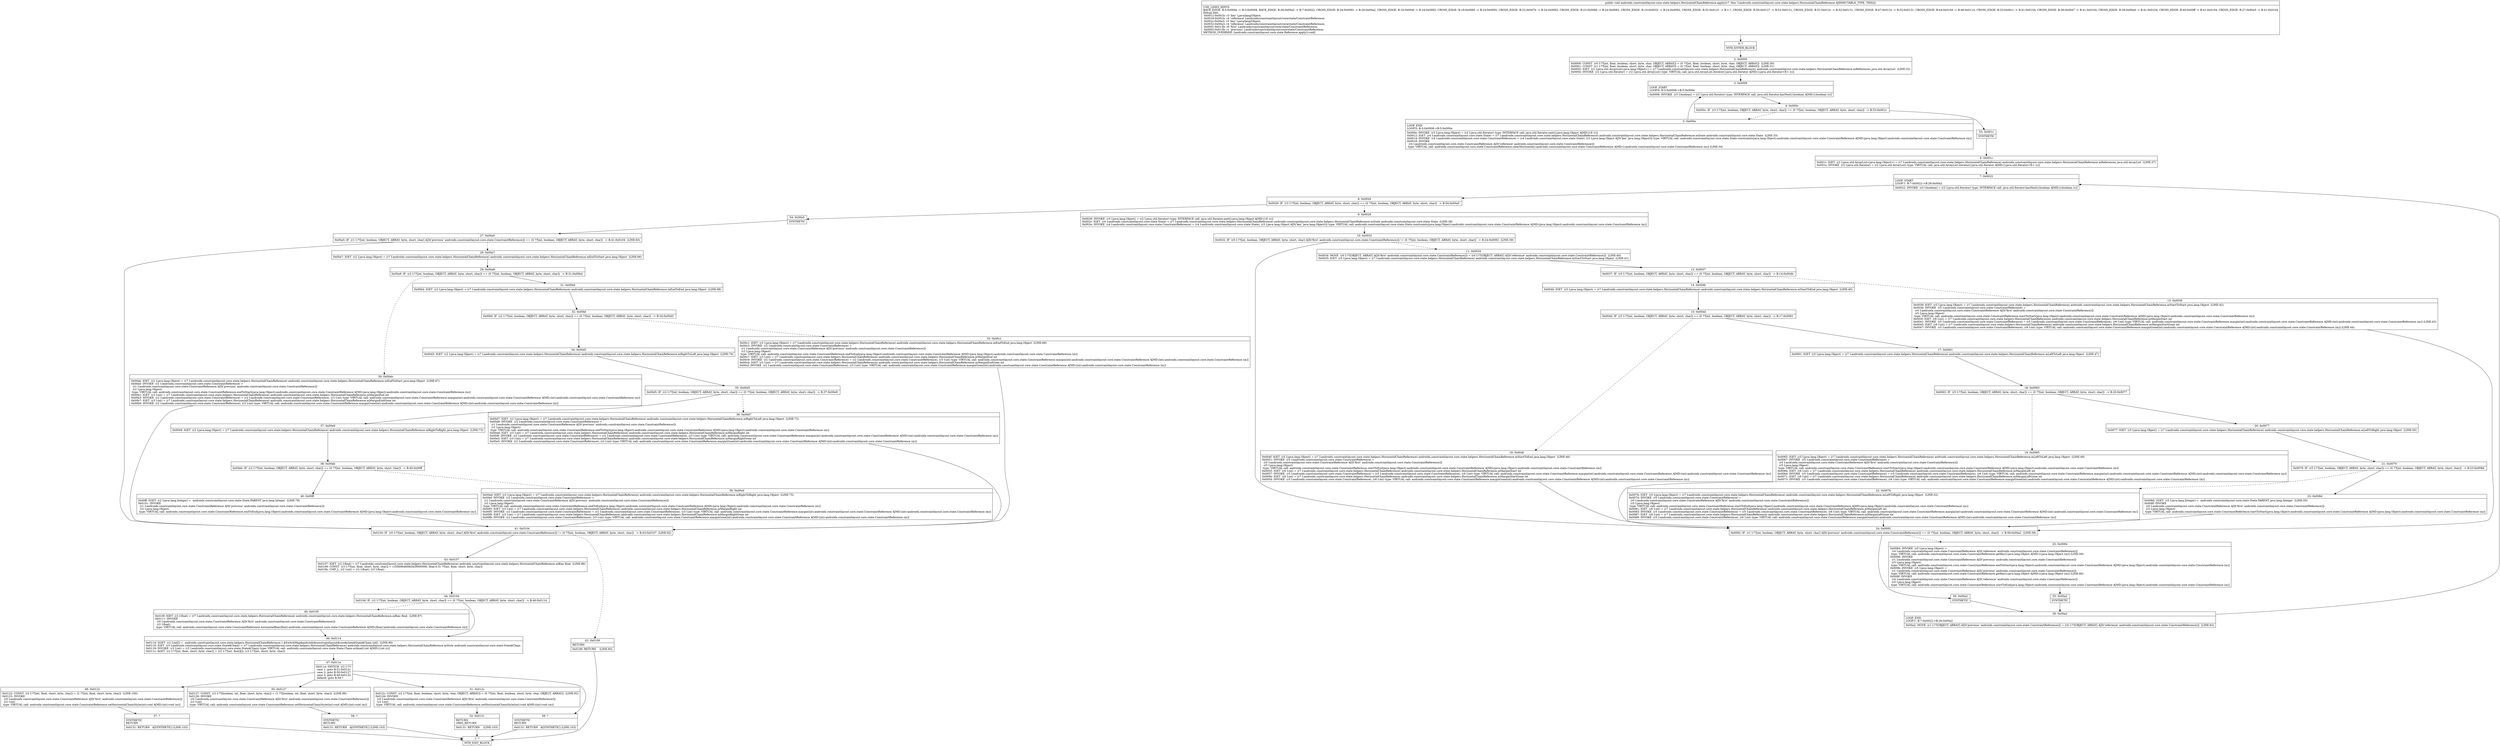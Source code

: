 digraph "CFG forandroidx.constraintlayout.core.state.helpers.HorizontalChainReference.apply()V" {
Node_0 [shape=record,label="{0\:\ ?|MTH_ENTER_BLOCK\l}"];
Node_2 [shape=record,label="{2\:\ 0x0000|0x0000: CONST  (r0 I:??[int, float, boolean, short, byte, char, OBJECT, ARRAY]) = (0 ??[int, float, boolean, short, byte, char, OBJECT, ARRAY])  (LINE:30)\l0x0001: CONST  (r1 I:??[int, float, boolean, short, byte, char, OBJECT, ARRAY]) = (0 ??[int, float, boolean, short, byte, char, OBJECT, ARRAY])  (LINE:31)\l0x0002: IGET  (r2 I:java.util.ArrayList\<java.lang.Object\>) = (r7 I:androidx.constraintlayout.core.state.helpers.HorizontalChainReference) androidx.constraintlayout.core.state.helpers.HorizontalChainReference.mReferences java.util.ArrayList  (LINE:32)\l0x0004: INVOKE  (r2 I:java.util.Iterator) = (r2 I:java.util.ArrayList) type: VIRTUAL call: java.util.ArrayList.iterator():java.util.Iterator A[MD:():java.util.Iterator\<E\> (c)]\l}"];
Node_3 [shape=record,label="{3\:\ 0x0008|LOOP_START\lLOOP:0: B:3:0x0008\-\>B:5:0x000e\l|0x0008: INVOKE  (r3 I:boolean) = (r2 I:java.util.Iterator) type: INTERFACE call: java.util.Iterator.hasNext():boolean A[MD:():boolean (c)]\l}"];
Node_4 [shape=record,label="{4\:\ 0x000c|0x000c: IF  (r3 I:??[int, boolean, OBJECT, ARRAY, byte, short, char]) == (0 ??[int, boolean, OBJECT, ARRAY, byte, short, char])  \-\> B:53:0x001c \l}"];
Node_5 [shape=record,label="{5\:\ 0x000e|LOOP_END\lLOOP:0: B:3:0x0008\-\>B:5:0x000e\l|0x000e: INVOKE  (r3 I:java.lang.Object) = (r2 I:java.util.Iterator) type: INTERFACE call: java.util.Iterator.next():java.lang.Object A[MD:():E (c)]\l0x0012: IGET  (r4 I:androidx.constraintlayout.core.state.State) = (r7 I:androidx.constraintlayout.core.state.helpers.HorizontalChainReference) androidx.constraintlayout.core.state.helpers.HorizontalChainReference.mState androidx.constraintlayout.core.state.State  (LINE:33)\l0x0014: INVOKE  (r4 I:androidx.constraintlayout.core.state.ConstraintReference) = (r4 I:androidx.constraintlayout.core.state.State), (r3 I:java.lang.Object A[D('key' java.lang.Object)]) type: VIRTUAL call: androidx.constraintlayout.core.state.State.constraints(java.lang.Object):androidx.constraintlayout.core.state.ConstraintReference A[MD:(java.lang.Object):androidx.constraintlayout.core.state.ConstraintReference (m)]\l0x0018: INVOKE  \l  (r4 I:androidx.constraintlayout.core.state.ConstraintReference A[D('reference' androidx.constraintlayout.core.state.ConstraintReference)])\l type: VIRTUAL call: androidx.constraintlayout.core.state.ConstraintReference.clearHorizontal():androidx.constraintlayout.core.state.ConstraintReference A[MD:():androidx.constraintlayout.core.state.ConstraintReference (m)] (LINE:34)\l}"];
Node_53 [shape=record,label="{53\:\ 0x001c|SYNTHETIC\l}"];
Node_6 [shape=record,label="{6\:\ 0x001c|0x001c: IGET  (r2 I:java.util.ArrayList\<java.lang.Object\>) = (r7 I:androidx.constraintlayout.core.state.helpers.HorizontalChainReference) androidx.constraintlayout.core.state.helpers.HorizontalChainReference.mReferences java.util.ArrayList  (LINE:37)\l0x001e: INVOKE  (r2 I:java.util.Iterator) = (r2 I:java.util.ArrayList) type: VIRTUAL call: java.util.ArrayList.iterator():java.util.Iterator A[MD:():java.util.Iterator\<E\> (c)]\l}"];
Node_7 [shape=record,label="{7\:\ 0x0022|LOOP_START\lLOOP:1: B:7:0x0022\-\>B:26:0x00a2\l|0x0022: INVOKE  (r3 I:boolean) = (r2 I:java.util.Iterator) type: INTERFACE call: java.util.Iterator.hasNext():boolean A[MD:():boolean (c)]\l}"];
Node_8 [shape=record,label="{8\:\ 0x0026|0x0026: IF  (r3 I:??[int, boolean, OBJECT, ARRAY, byte, short, char]) == (0 ??[int, boolean, OBJECT, ARRAY, byte, short, char])  \-\> B:54:0x00a5 \l}"];
Node_9 [shape=record,label="{9\:\ 0x0028|0x0028: INVOKE  (r3 I:java.lang.Object) = (r2 I:java.util.Iterator) type: INTERFACE call: java.util.Iterator.next():java.lang.Object A[MD:():E (c)]\l0x002c: IGET  (r4 I:androidx.constraintlayout.core.state.State) = (r7 I:androidx.constraintlayout.core.state.helpers.HorizontalChainReference) androidx.constraintlayout.core.state.helpers.HorizontalChainReference.mState androidx.constraintlayout.core.state.State  (LINE:38)\l0x002e: INVOKE  (r4 I:androidx.constraintlayout.core.state.ConstraintReference) = (r4 I:androidx.constraintlayout.core.state.State), (r3 I:java.lang.Object A[D('key' java.lang.Object)]) type: VIRTUAL call: androidx.constraintlayout.core.state.State.constraints(java.lang.Object):androidx.constraintlayout.core.state.ConstraintReference A[MD:(java.lang.Object):androidx.constraintlayout.core.state.ConstraintReference (m)]\l}"];
Node_10 [shape=record,label="{10\:\ 0x0032|0x0032: IF  (r0 I:??[int, boolean, OBJECT, ARRAY, byte, short, char] A[D('first' androidx.constraintlayout.core.state.ConstraintReference)]) != (0 ??[int, boolean, OBJECT, ARRAY, byte, short, char])  \-\> B:24:0x0092  (LINE:39)\l}"];
Node_11 [shape=record,label="{11\:\ 0x0034|0x0034: MOVE  (r0 I:??[OBJECT, ARRAY] A[D('first' androidx.constraintlayout.core.state.ConstraintReference)]) = (r4 I:??[OBJECT, ARRAY] A[D('reference' androidx.constraintlayout.core.state.ConstraintReference)])  (LINE:40)\l0x0035: IGET  (r5 I:java.lang.Object) = (r7 I:androidx.constraintlayout.core.state.helpers.HorizontalChainReference) androidx.constraintlayout.core.state.helpers.HorizontalChainReference.mStartToStart java.lang.Object  (LINE:41)\l}"];
Node_12 [shape=record,label="{12\:\ 0x0037|0x0037: IF  (r5 I:??[int, boolean, OBJECT, ARRAY, byte, short, char]) == (0 ??[int, boolean, OBJECT, ARRAY, byte, short, char])  \-\> B:14:0x004b \l}"];
Node_13 [shape=record,label="{13\:\ 0x0039|0x0039: IGET  (r5 I:java.lang.Object) = (r7 I:androidx.constraintlayout.core.state.helpers.HorizontalChainReference) androidx.constraintlayout.core.state.helpers.HorizontalChainReference.mStartToStart java.lang.Object  (LINE:42)\l0x003b: INVOKE  (r5 I:androidx.constraintlayout.core.state.ConstraintReference) = \l  (r0 I:androidx.constraintlayout.core.state.ConstraintReference A[D('first' androidx.constraintlayout.core.state.ConstraintReference)])\l  (r5 I:java.lang.Object)\l type: VIRTUAL call: androidx.constraintlayout.core.state.ConstraintReference.startToStart(java.lang.Object):androidx.constraintlayout.core.state.ConstraintReference A[MD:(java.lang.Object):androidx.constraintlayout.core.state.ConstraintReference (m)]\l0x003f: IGET  (r6 I:int) = (r7 I:androidx.constraintlayout.core.state.helpers.HorizontalChainReference) androidx.constraintlayout.core.state.helpers.HorizontalChainReference.mMarginStart int \l0x0041: INVOKE  (r5 I:androidx.constraintlayout.core.state.ConstraintReference) = (r5 I:androidx.constraintlayout.core.state.ConstraintReference), (r6 I:int) type: VIRTUAL call: androidx.constraintlayout.core.state.ConstraintReference.margin(int):androidx.constraintlayout.core.state.ConstraintReference A[MD:(int):androidx.constraintlayout.core.state.ConstraintReference (m)] (LINE:43)\l0x0045: IGET  (r6 I:int) = (r7 I:androidx.constraintlayout.core.state.helpers.HorizontalChainReference) androidx.constraintlayout.core.state.helpers.HorizontalChainReference.mMarginStartGone int \l0x0047: INVOKE  (r5 I:androidx.constraintlayout.core.state.ConstraintReference), (r6 I:int) type: VIRTUAL call: androidx.constraintlayout.core.state.ConstraintReference.marginGone(int):androidx.constraintlayout.core.state.ConstraintReference A[MD:(int):androidx.constraintlayout.core.state.ConstraintReference (m)] (LINE:44)\l}"];
Node_14 [shape=record,label="{14\:\ 0x004b|0x004b: IGET  (r5 I:java.lang.Object) = (r7 I:androidx.constraintlayout.core.state.helpers.HorizontalChainReference) androidx.constraintlayout.core.state.helpers.HorizontalChainReference.mStartToEnd java.lang.Object  (LINE:45)\l}"];
Node_15 [shape=record,label="{15\:\ 0x004d|0x004d: IF  (r5 I:??[int, boolean, OBJECT, ARRAY, byte, short, char]) == (0 ??[int, boolean, OBJECT, ARRAY, byte, short, char])  \-\> B:17:0x0061 \l}"];
Node_16 [shape=record,label="{16\:\ 0x004f|0x004f: IGET  (r5 I:java.lang.Object) = (r7 I:androidx.constraintlayout.core.state.helpers.HorizontalChainReference) androidx.constraintlayout.core.state.helpers.HorizontalChainReference.mStartToEnd java.lang.Object  (LINE:46)\l0x0051: INVOKE  (r5 I:androidx.constraintlayout.core.state.ConstraintReference) = \l  (r0 I:androidx.constraintlayout.core.state.ConstraintReference A[D('first' androidx.constraintlayout.core.state.ConstraintReference)])\l  (r5 I:java.lang.Object)\l type: VIRTUAL call: androidx.constraintlayout.core.state.ConstraintReference.startToEnd(java.lang.Object):androidx.constraintlayout.core.state.ConstraintReference A[MD:(java.lang.Object):androidx.constraintlayout.core.state.ConstraintReference (m)]\l0x0055: IGET  (r6 I:int) = (r7 I:androidx.constraintlayout.core.state.helpers.HorizontalChainReference) androidx.constraintlayout.core.state.helpers.HorizontalChainReference.mMarginStart int \l0x0057: INVOKE  (r5 I:androidx.constraintlayout.core.state.ConstraintReference) = (r5 I:androidx.constraintlayout.core.state.ConstraintReference), (r6 I:int) type: VIRTUAL call: androidx.constraintlayout.core.state.ConstraintReference.margin(int):androidx.constraintlayout.core.state.ConstraintReference A[MD:(int):androidx.constraintlayout.core.state.ConstraintReference (m)]\l0x005b: IGET  (r6 I:int) = (r7 I:androidx.constraintlayout.core.state.helpers.HorizontalChainReference) androidx.constraintlayout.core.state.helpers.HorizontalChainReference.mMarginStartGone int \l0x005d: INVOKE  (r5 I:androidx.constraintlayout.core.state.ConstraintReference), (r6 I:int) type: VIRTUAL call: androidx.constraintlayout.core.state.ConstraintReference.marginGone(int):androidx.constraintlayout.core.state.ConstraintReference A[MD:(int):androidx.constraintlayout.core.state.ConstraintReference (m)]\l}"];
Node_17 [shape=record,label="{17\:\ 0x0061|0x0061: IGET  (r5 I:java.lang.Object) = (r7 I:androidx.constraintlayout.core.state.helpers.HorizontalChainReference) androidx.constraintlayout.core.state.helpers.HorizontalChainReference.mLeftToLeft java.lang.Object  (LINE:47)\l}"];
Node_18 [shape=record,label="{18\:\ 0x0063|0x0063: IF  (r5 I:??[int, boolean, OBJECT, ARRAY, byte, short, char]) == (0 ??[int, boolean, OBJECT, ARRAY, byte, short, char])  \-\> B:20:0x0077 \l}"];
Node_19 [shape=record,label="{19\:\ 0x0065|0x0065: IGET  (r5 I:java.lang.Object) = (r7 I:androidx.constraintlayout.core.state.helpers.HorizontalChainReference) androidx.constraintlayout.core.state.helpers.HorizontalChainReference.mLeftToLeft java.lang.Object  (LINE:49)\l0x0067: INVOKE  (r5 I:androidx.constraintlayout.core.state.ConstraintReference) = \l  (r0 I:androidx.constraintlayout.core.state.ConstraintReference A[D('first' androidx.constraintlayout.core.state.ConstraintReference)])\l  (r5 I:java.lang.Object)\l type: VIRTUAL call: androidx.constraintlayout.core.state.ConstraintReference.startToStart(java.lang.Object):androidx.constraintlayout.core.state.ConstraintReference A[MD:(java.lang.Object):androidx.constraintlayout.core.state.ConstraintReference (m)]\l0x006b: IGET  (r6 I:int) = (r7 I:androidx.constraintlayout.core.state.helpers.HorizontalChainReference) androidx.constraintlayout.core.state.helpers.HorizontalChainReference.mMarginLeft int \l0x006d: INVOKE  (r5 I:androidx.constraintlayout.core.state.ConstraintReference) = (r5 I:androidx.constraintlayout.core.state.ConstraintReference), (r6 I:int) type: VIRTUAL call: androidx.constraintlayout.core.state.ConstraintReference.margin(int):androidx.constraintlayout.core.state.ConstraintReference A[MD:(int):androidx.constraintlayout.core.state.ConstraintReference (m)]\l0x0071: IGET  (r6 I:int) = (r7 I:androidx.constraintlayout.core.state.helpers.HorizontalChainReference) androidx.constraintlayout.core.state.helpers.HorizontalChainReference.mMarginLeftGone int \l0x0073: INVOKE  (r5 I:androidx.constraintlayout.core.state.ConstraintReference), (r6 I:int) type: VIRTUAL call: androidx.constraintlayout.core.state.ConstraintReference.marginGone(int):androidx.constraintlayout.core.state.ConstraintReference A[MD:(int):androidx.constraintlayout.core.state.ConstraintReference (m)]\l}"];
Node_20 [shape=record,label="{20\:\ 0x0077|0x0077: IGET  (r5 I:java.lang.Object) = (r7 I:androidx.constraintlayout.core.state.helpers.HorizontalChainReference) androidx.constraintlayout.core.state.helpers.HorizontalChainReference.mLeftToRight java.lang.Object  (LINE:50)\l}"];
Node_21 [shape=record,label="{21\:\ 0x0079|0x0079: IF  (r5 I:??[int, boolean, OBJECT, ARRAY, byte, short, char]) == (0 ??[int, boolean, OBJECT, ARRAY, byte, short, char])  \-\> B:23:0x008d \l}"];
Node_22 [shape=record,label="{22\:\ 0x007b|0x007b: IGET  (r5 I:java.lang.Object) = (r7 I:androidx.constraintlayout.core.state.helpers.HorizontalChainReference) androidx.constraintlayout.core.state.helpers.HorizontalChainReference.mLeftToRight java.lang.Object  (LINE:52)\l0x007d: INVOKE  (r5 I:androidx.constraintlayout.core.state.ConstraintReference) = \l  (r0 I:androidx.constraintlayout.core.state.ConstraintReference A[D('first' androidx.constraintlayout.core.state.ConstraintReference)])\l  (r5 I:java.lang.Object)\l type: VIRTUAL call: androidx.constraintlayout.core.state.ConstraintReference.startToEnd(java.lang.Object):androidx.constraintlayout.core.state.ConstraintReference A[MD:(java.lang.Object):androidx.constraintlayout.core.state.ConstraintReference (m)]\l0x0081: IGET  (r6 I:int) = (r7 I:androidx.constraintlayout.core.state.helpers.HorizontalChainReference) androidx.constraintlayout.core.state.helpers.HorizontalChainReference.mMarginLeft int \l0x0083: INVOKE  (r5 I:androidx.constraintlayout.core.state.ConstraintReference) = (r5 I:androidx.constraintlayout.core.state.ConstraintReference), (r6 I:int) type: VIRTUAL call: androidx.constraintlayout.core.state.ConstraintReference.margin(int):androidx.constraintlayout.core.state.ConstraintReference A[MD:(int):androidx.constraintlayout.core.state.ConstraintReference (m)]\l0x0087: IGET  (r6 I:int) = (r7 I:androidx.constraintlayout.core.state.helpers.HorizontalChainReference) androidx.constraintlayout.core.state.helpers.HorizontalChainReference.mMarginLeftGone int \l0x0089: INVOKE  (r5 I:androidx.constraintlayout.core.state.ConstraintReference), (r6 I:int) type: VIRTUAL call: androidx.constraintlayout.core.state.ConstraintReference.marginGone(int):androidx.constraintlayout.core.state.ConstraintReference A[MD:(int):androidx.constraintlayout.core.state.ConstraintReference (m)]\l}"];
Node_23 [shape=record,label="{23\:\ 0x008d|0x008d: SGET  (r5 I:java.lang.Integer) =  androidx.constraintlayout.core.state.State.PARENT java.lang.Integer  (LINE:55)\l0x008f: INVOKE  \l  (r0 I:androidx.constraintlayout.core.state.ConstraintReference A[D('first' androidx.constraintlayout.core.state.ConstraintReference)])\l  (r5 I:java.lang.Object)\l type: VIRTUAL call: androidx.constraintlayout.core.state.ConstraintReference.startToStart(java.lang.Object):androidx.constraintlayout.core.state.ConstraintReference A[MD:(java.lang.Object):androidx.constraintlayout.core.state.ConstraintReference (m)]\l}"];
Node_24 [shape=record,label="{24\:\ 0x0092|0x0092: IF  (r1 I:??[int, boolean, OBJECT, ARRAY, byte, short, char] A[D('previous' androidx.constraintlayout.core.state.ConstraintReference)]) == (0 ??[int, boolean, OBJECT, ARRAY, byte, short, char])  \-\> B:56:0x00a2  (LINE:58)\l}"];
Node_25 [shape=record,label="{25\:\ 0x0094|0x0094: INVOKE  (r5 I:java.lang.Object) = \l  (r4 I:androidx.constraintlayout.core.state.ConstraintReference A[D('reference' androidx.constraintlayout.core.state.ConstraintReference)])\l type: VIRTUAL call: androidx.constraintlayout.core.state.ConstraintReference.getKey():java.lang.Object A[MD:():java.lang.Object (m)] (LINE:59)\l0x0098: INVOKE  \l  (r1 I:androidx.constraintlayout.core.state.ConstraintReference A[D('previous' androidx.constraintlayout.core.state.ConstraintReference)])\l  (r5 I:java.lang.Object)\l type: VIRTUAL call: androidx.constraintlayout.core.state.ConstraintReference.endToStart(java.lang.Object):androidx.constraintlayout.core.state.ConstraintReference A[MD:(java.lang.Object):androidx.constraintlayout.core.state.ConstraintReference (m)]\l0x009b: INVOKE  (r5 I:java.lang.Object) = \l  (r1 I:androidx.constraintlayout.core.state.ConstraintReference A[D('previous' androidx.constraintlayout.core.state.ConstraintReference)])\l type: VIRTUAL call: androidx.constraintlayout.core.state.ConstraintReference.getKey():java.lang.Object A[MD:():java.lang.Object (m)] (LINE:60)\l0x009f: INVOKE  \l  (r4 I:androidx.constraintlayout.core.state.ConstraintReference A[D('reference' androidx.constraintlayout.core.state.ConstraintReference)])\l  (r5 I:java.lang.Object)\l type: VIRTUAL call: androidx.constraintlayout.core.state.ConstraintReference.startToEnd(java.lang.Object):androidx.constraintlayout.core.state.ConstraintReference A[MD:(java.lang.Object):androidx.constraintlayout.core.state.ConstraintReference (m)]\l}"];
Node_55 [shape=record,label="{55\:\ 0x00a2|SYNTHETIC\l}"];
Node_26 [shape=record,label="{26\:\ 0x00a2|LOOP_END\lLOOP:1: B:7:0x0022\-\>B:26:0x00a2\l|0x00a2: MOVE  (r1 I:??[OBJECT, ARRAY] A[D('previous' androidx.constraintlayout.core.state.ConstraintReference)]) = (r4 I:??[OBJECT, ARRAY] A[D('reference' androidx.constraintlayout.core.state.ConstraintReference)])  (LINE:62)\l}"];
Node_56 [shape=record,label="{56\:\ 0x00a2|SYNTHETIC\l}"];
Node_54 [shape=record,label="{54\:\ 0x00a5|SYNTHETIC\l}"];
Node_27 [shape=record,label="{27\:\ 0x00a5|0x00a5: IF  (r1 I:??[int, boolean, OBJECT, ARRAY, byte, short, char] A[D('previous' androidx.constraintlayout.core.state.ConstraintReference)]) == (0 ??[int, boolean, OBJECT, ARRAY, byte, short, char])  \-\> B:41:0x0104  (LINE:65)\l}"];
Node_28 [shape=record,label="{28\:\ 0x00a7|0x00a7: IGET  (r2 I:java.lang.Object) = (r7 I:androidx.constraintlayout.core.state.helpers.HorizontalChainReference) androidx.constraintlayout.core.state.helpers.HorizontalChainReference.mEndToStart java.lang.Object  (LINE:66)\l}"];
Node_29 [shape=record,label="{29\:\ 0x00a9|0x00a9: IF  (r2 I:??[int, boolean, OBJECT, ARRAY, byte, short, char]) == (0 ??[int, boolean, OBJECT, ARRAY, byte, short, char])  \-\> B:31:0x00bd \l}"];
Node_30 [shape=record,label="{30\:\ 0x00ab|0x00ab: IGET  (r2 I:java.lang.Object) = (r7 I:androidx.constraintlayout.core.state.helpers.HorizontalChainReference) androidx.constraintlayout.core.state.helpers.HorizontalChainReference.mEndToStart java.lang.Object  (LINE:67)\l0x00ad: INVOKE  (r2 I:androidx.constraintlayout.core.state.ConstraintReference) = \l  (r1 I:androidx.constraintlayout.core.state.ConstraintReference A[D('previous' androidx.constraintlayout.core.state.ConstraintReference)])\l  (r2 I:java.lang.Object)\l type: VIRTUAL call: androidx.constraintlayout.core.state.ConstraintReference.endToStart(java.lang.Object):androidx.constraintlayout.core.state.ConstraintReference A[MD:(java.lang.Object):androidx.constraintlayout.core.state.ConstraintReference (m)]\l0x00b1: IGET  (r3 I:int) = (r7 I:androidx.constraintlayout.core.state.helpers.HorizontalChainReference) androidx.constraintlayout.core.state.helpers.HorizontalChainReference.mMarginEnd int \l0x00b3: INVOKE  (r2 I:androidx.constraintlayout.core.state.ConstraintReference) = (r2 I:androidx.constraintlayout.core.state.ConstraintReference), (r3 I:int) type: VIRTUAL call: androidx.constraintlayout.core.state.ConstraintReference.margin(int):androidx.constraintlayout.core.state.ConstraintReference A[MD:(int):androidx.constraintlayout.core.state.ConstraintReference (m)]\l0x00b7: IGET  (r3 I:int) = (r7 I:androidx.constraintlayout.core.state.helpers.HorizontalChainReference) androidx.constraintlayout.core.state.helpers.HorizontalChainReference.mMarginEndGone int \l0x00b9: INVOKE  (r2 I:androidx.constraintlayout.core.state.ConstraintReference), (r3 I:int) type: VIRTUAL call: androidx.constraintlayout.core.state.ConstraintReference.marginGone(int):androidx.constraintlayout.core.state.ConstraintReference A[MD:(int):androidx.constraintlayout.core.state.ConstraintReference (m)]\l}"];
Node_31 [shape=record,label="{31\:\ 0x00bd|0x00bd: IGET  (r2 I:java.lang.Object) = (r7 I:androidx.constraintlayout.core.state.helpers.HorizontalChainReference) androidx.constraintlayout.core.state.helpers.HorizontalChainReference.mEndToEnd java.lang.Object  (LINE:68)\l}"];
Node_32 [shape=record,label="{32\:\ 0x00bf|0x00bf: IF  (r2 I:??[int, boolean, OBJECT, ARRAY, byte, short, char]) == (0 ??[int, boolean, OBJECT, ARRAY, byte, short, char])  \-\> B:34:0x00d3 \l}"];
Node_33 [shape=record,label="{33\:\ 0x00c1|0x00c1: IGET  (r2 I:java.lang.Object) = (r7 I:androidx.constraintlayout.core.state.helpers.HorizontalChainReference) androidx.constraintlayout.core.state.helpers.HorizontalChainReference.mEndToEnd java.lang.Object  (LINE:69)\l0x00c3: INVOKE  (r2 I:androidx.constraintlayout.core.state.ConstraintReference) = \l  (r1 I:androidx.constraintlayout.core.state.ConstraintReference A[D('previous' androidx.constraintlayout.core.state.ConstraintReference)])\l  (r2 I:java.lang.Object)\l type: VIRTUAL call: androidx.constraintlayout.core.state.ConstraintReference.endToEnd(java.lang.Object):androidx.constraintlayout.core.state.ConstraintReference A[MD:(java.lang.Object):androidx.constraintlayout.core.state.ConstraintReference (m)]\l0x00c7: IGET  (r3 I:int) = (r7 I:androidx.constraintlayout.core.state.helpers.HorizontalChainReference) androidx.constraintlayout.core.state.helpers.HorizontalChainReference.mMarginEnd int \l0x00c9: INVOKE  (r2 I:androidx.constraintlayout.core.state.ConstraintReference) = (r2 I:androidx.constraintlayout.core.state.ConstraintReference), (r3 I:int) type: VIRTUAL call: androidx.constraintlayout.core.state.ConstraintReference.margin(int):androidx.constraintlayout.core.state.ConstraintReference A[MD:(int):androidx.constraintlayout.core.state.ConstraintReference (m)]\l0x00cd: IGET  (r3 I:int) = (r7 I:androidx.constraintlayout.core.state.helpers.HorizontalChainReference) androidx.constraintlayout.core.state.helpers.HorizontalChainReference.mMarginEndGone int \l0x00cf: INVOKE  (r2 I:androidx.constraintlayout.core.state.ConstraintReference), (r3 I:int) type: VIRTUAL call: androidx.constraintlayout.core.state.ConstraintReference.marginGone(int):androidx.constraintlayout.core.state.ConstraintReference A[MD:(int):androidx.constraintlayout.core.state.ConstraintReference (m)]\l}"];
Node_34 [shape=record,label="{34\:\ 0x00d3|0x00d3: IGET  (r2 I:java.lang.Object) = (r7 I:androidx.constraintlayout.core.state.helpers.HorizontalChainReference) androidx.constraintlayout.core.state.helpers.HorizontalChainReference.mRightToLeft java.lang.Object  (LINE:70)\l}"];
Node_35 [shape=record,label="{35\:\ 0x00d5|0x00d5: IF  (r2 I:??[int, boolean, OBJECT, ARRAY, byte, short, char]) == (0 ??[int, boolean, OBJECT, ARRAY, byte, short, char])  \-\> B:37:0x00e9 \l}"];
Node_36 [shape=record,label="{36\:\ 0x00d7|0x00d7: IGET  (r2 I:java.lang.Object) = (r7 I:androidx.constraintlayout.core.state.helpers.HorizontalChainReference) androidx.constraintlayout.core.state.helpers.HorizontalChainReference.mRightToLeft java.lang.Object  (LINE:72)\l0x00d9: INVOKE  (r2 I:androidx.constraintlayout.core.state.ConstraintReference) = \l  (r1 I:androidx.constraintlayout.core.state.ConstraintReference A[D('previous' androidx.constraintlayout.core.state.ConstraintReference)])\l  (r2 I:java.lang.Object)\l type: VIRTUAL call: androidx.constraintlayout.core.state.ConstraintReference.endToStart(java.lang.Object):androidx.constraintlayout.core.state.ConstraintReference A[MD:(java.lang.Object):androidx.constraintlayout.core.state.ConstraintReference (m)]\l0x00dd: IGET  (r3 I:int) = (r7 I:androidx.constraintlayout.core.state.helpers.HorizontalChainReference) androidx.constraintlayout.core.state.helpers.HorizontalChainReference.mMarginRight int \l0x00df: INVOKE  (r2 I:androidx.constraintlayout.core.state.ConstraintReference) = (r2 I:androidx.constraintlayout.core.state.ConstraintReference), (r3 I:int) type: VIRTUAL call: androidx.constraintlayout.core.state.ConstraintReference.margin(int):androidx.constraintlayout.core.state.ConstraintReference A[MD:(int):androidx.constraintlayout.core.state.ConstraintReference (m)]\l0x00e3: IGET  (r3 I:int) = (r7 I:androidx.constraintlayout.core.state.helpers.HorizontalChainReference) androidx.constraintlayout.core.state.helpers.HorizontalChainReference.mMarginRightGone int \l0x00e5: INVOKE  (r2 I:androidx.constraintlayout.core.state.ConstraintReference), (r3 I:int) type: VIRTUAL call: androidx.constraintlayout.core.state.ConstraintReference.marginGone(int):androidx.constraintlayout.core.state.ConstraintReference A[MD:(int):androidx.constraintlayout.core.state.ConstraintReference (m)]\l}"];
Node_37 [shape=record,label="{37\:\ 0x00e9|0x00e9: IGET  (r2 I:java.lang.Object) = (r7 I:androidx.constraintlayout.core.state.helpers.HorizontalChainReference) androidx.constraintlayout.core.state.helpers.HorizontalChainReference.mRightToRight java.lang.Object  (LINE:73)\l}"];
Node_38 [shape=record,label="{38\:\ 0x00eb|0x00eb: IF  (r2 I:??[int, boolean, OBJECT, ARRAY, byte, short, char]) == (0 ??[int, boolean, OBJECT, ARRAY, byte, short, char])  \-\> B:40:0x00ff \l}"];
Node_39 [shape=record,label="{39\:\ 0x00ed|0x00ed: IGET  (r2 I:java.lang.Object) = (r7 I:androidx.constraintlayout.core.state.helpers.HorizontalChainReference) androidx.constraintlayout.core.state.helpers.HorizontalChainReference.mRightToRight java.lang.Object  (LINE:75)\l0x00ef: INVOKE  (r2 I:androidx.constraintlayout.core.state.ConstraintReference) = \l  (r1 I:androidx.constraintlayout.core.state.ConstraintReference A[D('previous' androidx.constraintlayout.core.state.ConstraintReference)])\l  (r2 I:java.lang.Object)\l type: VIRTUAL call: androidx.constraintlayout.core.state.ConstraintReference.endToEnd(java.lang.Object):androidx.constraintlayout.core.state.ConstraintReference A[MD:(java.lang.Object):androidx.constraintlayout.core.state.ConstraintReference (m)]\l0x00f3: IGET  (r3 I:int) = (r7 I:androidx.constraintlayout.core.state.helpers.HorizontalChainReference) androidx.constraintlayout.core.state.helpers.HorizontalChainReference.mMarginRight int \l0x00f5: INVOKE  (r2 I:androidx.constraintlayout.core.state.ConstraintReference) = (r2 I:androidx.constraintlayout.core.state.ConstraintReference), (r3 I:int) type: VIRTUAL call: androidx.constraintlayout.core.state.ConstraintReference.margin(int):androidx.constraintlayout.core.state.ConstraintReference A[MD:(int):androidx.constraintlayout.core.state.ConstraintReference (m)]\l0x00f9: IGET  (r3 I:int) = (r7 I:androidx.constraintlayout.core.state.helpers.HorizontalChainReference) androidx.constraintlayout.core.state.helpers.HorizontalChainReference.mMarginRightGone int \l0x00fb: INVOKE  (r2 I:androidx.constraintlayout.core.state.ConstraintReference), (r3 I:int) type: VIRTUAL call: androidx.constraintlayout.core.state.ConstraintReference.marginGone(int):androidx.constraintlayout.core.state.ConstraintReference A[MD:(int):androidx.constraintlayout.core.state.ConstraintReference (m)]\l}"];
Node_40 [shape=record,label="{40\:\ 0x00ff|0x00ff: SGET  (r2 I:java.lang.Integer) =  androidx.constraintlayout.core.state.State.PARENT java.lang.Integer  (LINE:78)\l0x0101: INVOKE  \l  (r1 I:androidx.constraintlayout.core.state.ConstraintReference A[D('previous' androidx.constraintlayout.core.state.ConstraintReference)])\l  (r2 I:java.lang.Object)\l type: VIRTUAL call: androidx.constraintlayout.core.state.ConstraintReference.endToEnd(java.lang.Object):androidx.constraintlayout.core.state.ConstraintReference A[MD:(java.lang.Object):androidx.constraintlayout.core.state.ConstraintReference (m)]\l}"];
Node_41 [shape=record,label="{41\:\ 0x0104|0x0104: IF  (r0 I:??[int, boolean, OBJECT, ARRAY, byte, short, char] A[D('first' androidx.constraintlayout.core.state.ConstraintReference)]) != (0 ??[int, boolean, OBJECT, ARRAY, byte, short, char])  \-\> B:43:0x0107  (LINE:82)\l}"];
Node_42 [shape=record,label="{42\:\ 0x0106|RETURN\l|0x0106: RETURN    (LINE:83)\l}"];
Node_1 [shape=record,label="{1\:\ ?|MTH_EXIT_BLOCK\l}"];
Node_43 [shape=record,label="{43\:\ 0x0107|0x0107: IGET  (r2 I:float) = (r7 I:androidx.constraintlayout.core.state.helpers.HorizontalChainReference) androidx.constraintlayout.core.state.helpers.HorizontalChainReference.mBias float  (LINE:86)\l0x0109: CONST  (r3 I:??[int, float, short, byte, char]) = (1056964608(0x3f000000, float:0.5) ??[int, float, short, byte, char]) \l0x010b: CMP_L  (r2 I:int) = (r2 I:float), (r3 I:float) \l}"];
Node_44 [shape=record,label="{44\:\ 0x010d|0x010d: IF  (r2 I:??[int, boolean, OBJECT, ARRAY, byte, short, char]) == (0 ??[int, boolean, OBJECT, ARRAY, byte, short, char])  \-\> B:46:0x0114 \l}"];
Node_45 [shape=record,label="{45\:\ 0x010f|0x010f: IGET  (r2 I:float) = (r7 I:androidx.constraintlayout.core.state.helpers.HorizontalChainReference) androidx.constraintlayout.core.state.helpers.HorizontalChainReference.mBias float  (LINE:87)\l0x0111: INVOKE  \l  (r0 I:androidx.constraintlayout.core.state.ConstraintReference A[D('first' androidx.constraintlayout.core.state.ConstraintReference)])\l  (r2 I:float)\l type: VIRTUAL call: androidx.constraintlayout.core.state.ConstraintReference.horizontalBias(float):androidx.constraintlayout.core.state.ConstraintReference A[MD:(float):androidx.constraintlayout.core.state.ConstraintReference (m)]\l}"];
Node_46 [shape=record,label="{46\:\ 0x0114|0x0114: SGET  (r2 I:int[]) =  androidx.constraintlayout.core.state.helpers.HorizontalChainReference.1.$SwitchMap$androidx$constraintlayout$core$state$State$Chain int[]  (LINE:90)\l0x0116: IGET  (r3 I:androidx.constraintlayout.core.state.State$Chain) = (r7 I:androidx.constraintlayout.core.state.helpers.HorizontalChainReference) androidx.constraintlayout.core.state.helpers.HorizontalChainReference.mStyle androidx.constraintlayout.core.state.State$Chain \l0x0118: INVOKE  (r3 I:int) = (r3 I:androidx.constraintlayout.core.state.State$Chain) type: VIRTUAL call: androidx.constraintlayout.core.state.State.Chain.ordinal():int A[MD:():int (c)]\l0x011c: AGET  (r2 I:??[int, float, short, byte, char]) = (r2 I:??[int, float][]), (r3 I:??[int, short, byte, char]) \l}"];
Node_47 [shape=record,label="{47\:\ 0x011e|0x011e: SWITCH  (r2 I:??)\l case 1: goto B:51:0x012c\l case 2: goto B:50:0x0127\l case 3: goto B:49:0x0122\l default: goto B:59:? \l}"];
Node_49 [shape=record,label="{49\:\ 0x0122|0x0122: CONST  (r2 I:??[int, float, short, byte, char]) = (2 ??[int, float, short, byte, char])  (LINE:100)\l0x0123: INVOKE  \l  (r0 I:androidx.constraintlayout.core.state.ConstraintReference A[D('first' androidx.constraintlayout.core.state.ConstraintReference)])\l  (r2 I:int)\l type: VIRTUAL call: androidx.constraintlayout.core.state.ConstraintReference.setHorizontalChainStyle(int):void A[MD:(int):void (m)]\l}"];
Node_57 [shape=record,label="{57\:\ ?|SYNTHETIC\lRETURN\l|0x0131: RETURN   A[SYNTHETIC] (LINE:103)\l}"];
Node_50 [shape=record,label="{50\:\ 0x0127|0x0127: CONST  (r2 I:??[boolean, int, float, short, byte, char]) = (1 ??[boolean, int, float, short, byte, char])  (LINE:96)\l0x0128: INVOKE  \l  (r0 I:androidx.constraintlayout.core.state.ConstraintReference A[D('first' androidx.constraintlayout.core.state.ConstraintReference)])\l  (r2 I:int)\l type: VIRTUAL call: androidx.constraintlayout.core.state.ConstraintReference.setHorizontalChainStyle(int):void A[MD:(int):void (m)]\l}"];
Node_58 [shape=record,label="{58\:\ ?|SYNTHETIC\lRETURN\l|0x0131: RETURN   A[SYNTHETIC] (LINE:103)\l}"];
Node_51 [shape=record,label="{51\:\ 0x012c|0x012c: CONST  (r2 I:??[int, float, boolean, short, byte, char, OBJECT, ARRAY]) = (0 ??[int, float, boolean, short, byte, char, OBJECT, ARRAY])  (LINE:92)\l0x012d: INVOKE  \l  (r0 I:androidx.constraintlayout.core.state.ConstraintReference A[D('first' androidx.constraintlayout.core.state.ConstraintReference)])\l  (r2 I:int)\l type: VIRTUAL call: androidx.constraintlayout.core.state.ConstraintReference.setHorizontalChainStyle(int):void A[MD:(int):void (m)]\l}"];
Node_52 [shape=record,label="{52\:\ 0x0131|RETURN\lORIG_RETURN\l|0x0131: RETURN    (LINE:103)\l}"];
Node_59 [shape=record,label="{59\:\ ?|SYNTHETIC\lRETURN\l|0x0131: RETURN   A[SYNTHETIC] (LINE:103)\l}"];
MethodNode[shape=record,label="{public void androidx.constraintlayout.core.state.helpers.HorizontalChainReference.apply((r7 'this' I:androidx.constraintlayout.core.state.helpers.HorizontalChainReference A[IMMUTABLE_TYPE, THIS]))  | USE_LINES_HINTS\lBACK_EDGE: B:5:0x000e \-\> B:3:0x0008, BACK_EDGE: B:26:0x00a2 \-\> B:7:0x0022, CROSS_EDGE: B:24:0x0092 \-\> B:26:0x00a2, CROSS_EDGE: B:16:0x004f \-\> B:24:0x0092, CROSS_EDGE: B:19:0x0065 \-\> B:24:0x0092, CROSS_EDGE: B:22:0x007b \-\> B:24:0x0092, CROSS_EDGE: B:23:0x008d \-\> B:24:0x0092, CROSS_EDGE: B:10:0x0032 \-\> B:24:0x0092, CROSS_EDGE: B:52:0x0131 \-\> B:1:?, CROSS_EDGE: B:50:0x0127 \-\> B:52:0x0131, CROSS_EDGE: B:51:0x012c \-\> B:52:0x0131, CROSS_EDGE: B:47:0x011e \-\> B:52:0x0131, CROSS_EDGE: B:44:0x010d \-\> B:46:0x0114, CROSS_EDGE: B:33:0x00c1 \-\> B:41:0x0104, CROSS_EDGE: B:36:0x00d7 \-\> B:41:0x0104, CROSS_EDGE: B:39:0x00ed \-\> B:41:0x0104, CROSS_EDGE: B:40:0x00ff \-\> B:41:0x0104, CROSS_EDGE: B:27:0x00a5 \-\> B:41:0x0104\lDebug Info:\l  0x0012\-0x001b: r3 'key' Ljava\/lang\/Object;\l  0x0018\-0x001b: r4 'reference' Landroidx\/constraintlayout\/core\/state\/ConstraintReference;\l  0x002c\-0x00a3: r3 'key' Ljava\/lang\/Object;\l  0x0032\-0x00a3: r4 'reference' Landroidx\/constraintlayout\/core\/state\/ConstraintReference;\l  0x0001\-0x013b: r0 'first' Landroidx\/constraintlayout\/core\/state\/ConstraintReference;\l  0x0002\-0x013b: r1 'previous' Landroidx\/constraintlayout\/core\/state\/ConstraintReference;\lMETHOD_OVERRIDE: [androidx.constraintlayout.core.state.Reference.apply():void]\l}"];
MethodNode -> Node_0;Node_0 -> Node_2;
Node_2 -> Node_3;
Node_3 -> Node_4;
Node_4 -> Node_5[style=dashed];
Node_4 -> Node_53;
Node_5 -> Node_3;
Node_53 -> Node_6;
Node_6 -> Node_7;
Node_7 -> Node_8;
Node_8 -> Node_9[style=dashed];
Node_8 -> Node_54;
Node_9 -> Node_10;
Node_10 -> Node_11[style=dashed];
Node_10 -> Node_24;
Node_11 -> Node_12;
Node_12 -> Node_13[style=dashed];
Node_12 -> Node_14;
Node_13 -> Node_24;
Node_14 -> Node_15;
Node_15 -> Node_16[style=dashed];
Node_15 -> Node_17;
Node_16 -> Node_24;
Node_17 -> Node_18;
Node_18 -> Node_19[style=dashed];
Node_18 -> Node_20;
Node_19 -> Node_24;
Node_20 -> Node_21;
Node_21 -> Node_22[style=dashed];
Node_21 -> Node_23;
Node_22 -> Node_24;
Node_23 -> Node_24;
Node_24 -> Node_25[style=dashed];
Node_24 -> Node_56;
Node_25 -> Node_55;
Node_55 -> Node_26;
Node_26 -> Node_7;
Node_56 -> Node_26;
Node_54 -> Node_27;
Node_27 -> Node_28[style=dashed];
Node_27 -> Node_41;
Node_28 -> Node_29;
Node_29 -> Node_30[style=dashed];
Node_29 -> Node_31;
Node_30 -> Node_41;
Node_31 -> Node_32;
Node_32 -> Node_33[style=dashed];
Node_32 -> Node_34;
Node_33 -> Node_41;
Node_34 -> Node_35;
Node_35 -> Node_36[style=dashed];
Node_35 -> Node_37;
Node_36 -> Node_41;
Node_37 -> Node_38;
Node_38 -> Node_39[style=dashed];
Node_38 -> Node_40;
Node_39 -> Node_41;
Node_40 -> Node_41;
Node_41 -> Node_42[style=dashed];
Node_41 -> Node_43;
Node_42 -> Node_1;
Node_43 -> Node_44;
Node_44 -> Node_45[style=dashed];
Node_44 -> Node_46;
Node_45 -> Node_46;
Node_46 -> Node_47;
Node_47 -> Node_49;
Node_47 -> Node_50;
Node_47 -> Node_51;
Node_47 -> Node_59;
Node_49 -> Node_57;
Node_57 -> Node_1;
Node_50 -> Node_58;
Node_58 -> Node_1;
Node_51 -> Node_52;
Node_52 -> Node_1;
Node_59 -> Node_1;
}

